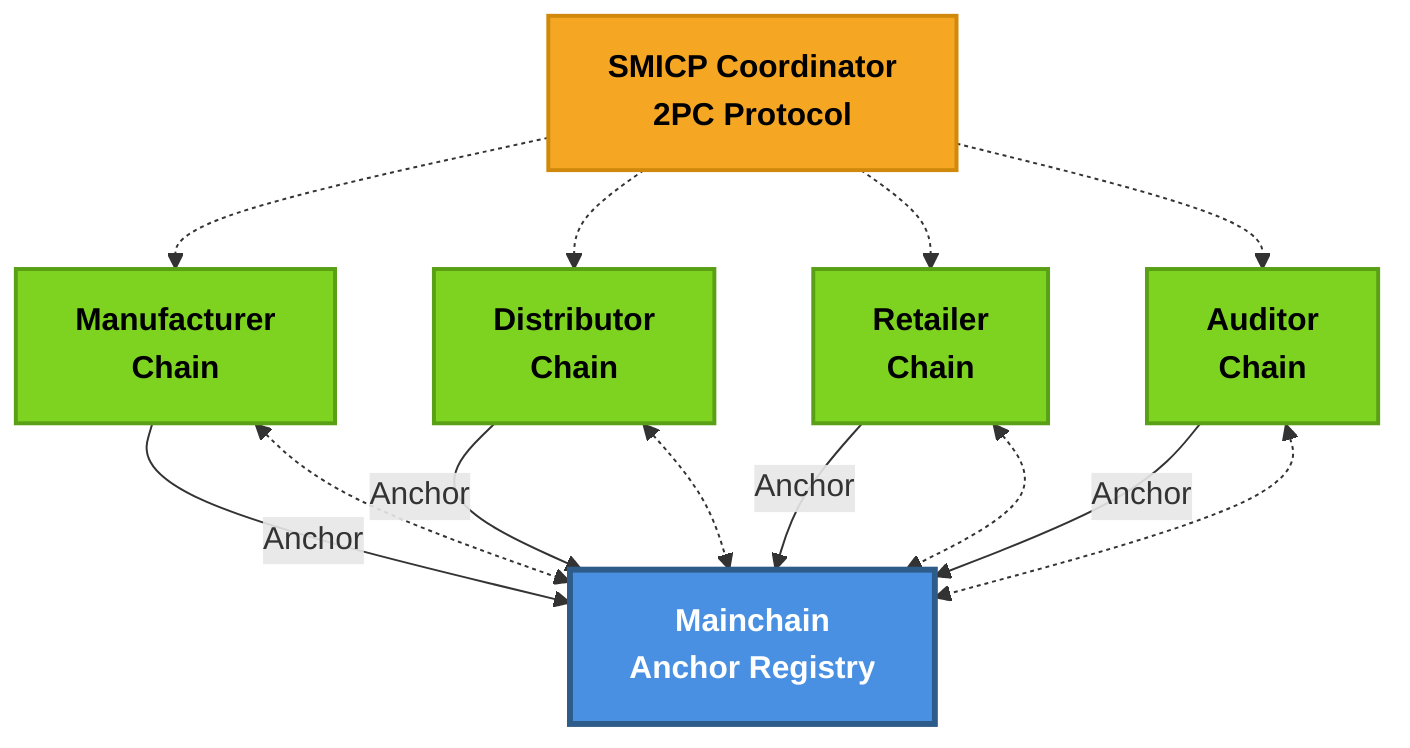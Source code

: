 graph TD
    MC[Mainchain<br/>Anchor Registry]
    
    SC1[Manufacturer<br/>Chain]
    SC2[Distributor<br/>Chain]
    SC3[Retailer<br/>Chain]
    SC4[Auditor<br/>Chain]
    
    COORD[SMICP Coordinator<br/>2PC Protocol]
    
    %% Anchor submissions
    SC1 -->|Anchor| MC
    SC2 -->|Anchor| MC
    SC3 -->|Anchor| MC
    SC4 -->|Anchor| MC
    
    %% Coordinator orchestration
    COORD -.-> SC1
    COORD -.-> SC2
    COORD -.-> SC3
    COORD -.-> SC4
    
    %% Cross-chain verification
    SC1 <-.-> MC
    SC2 <-.-> MC
    SC3 <-.-> MC
    SC4 <-.-> MC
    
    classDef mainchain fill:#4A90E2,stroke:#2E5C8A,stroke-width:3px,color:#fff,font-weight:bold
    classDef sidechain fill:#7ED321,stroke:#5AA016,stroke-width:2px,color:#000,font-weight:bold
    classDef coordinator fill:#F5A623,stroke:#D1890B,stroke-width:2px,color:#000,font-weight:bold
    
    class MC mainchain
    class SC1,SC2,SC3,SC4 sidechain
    class COORD coordinator